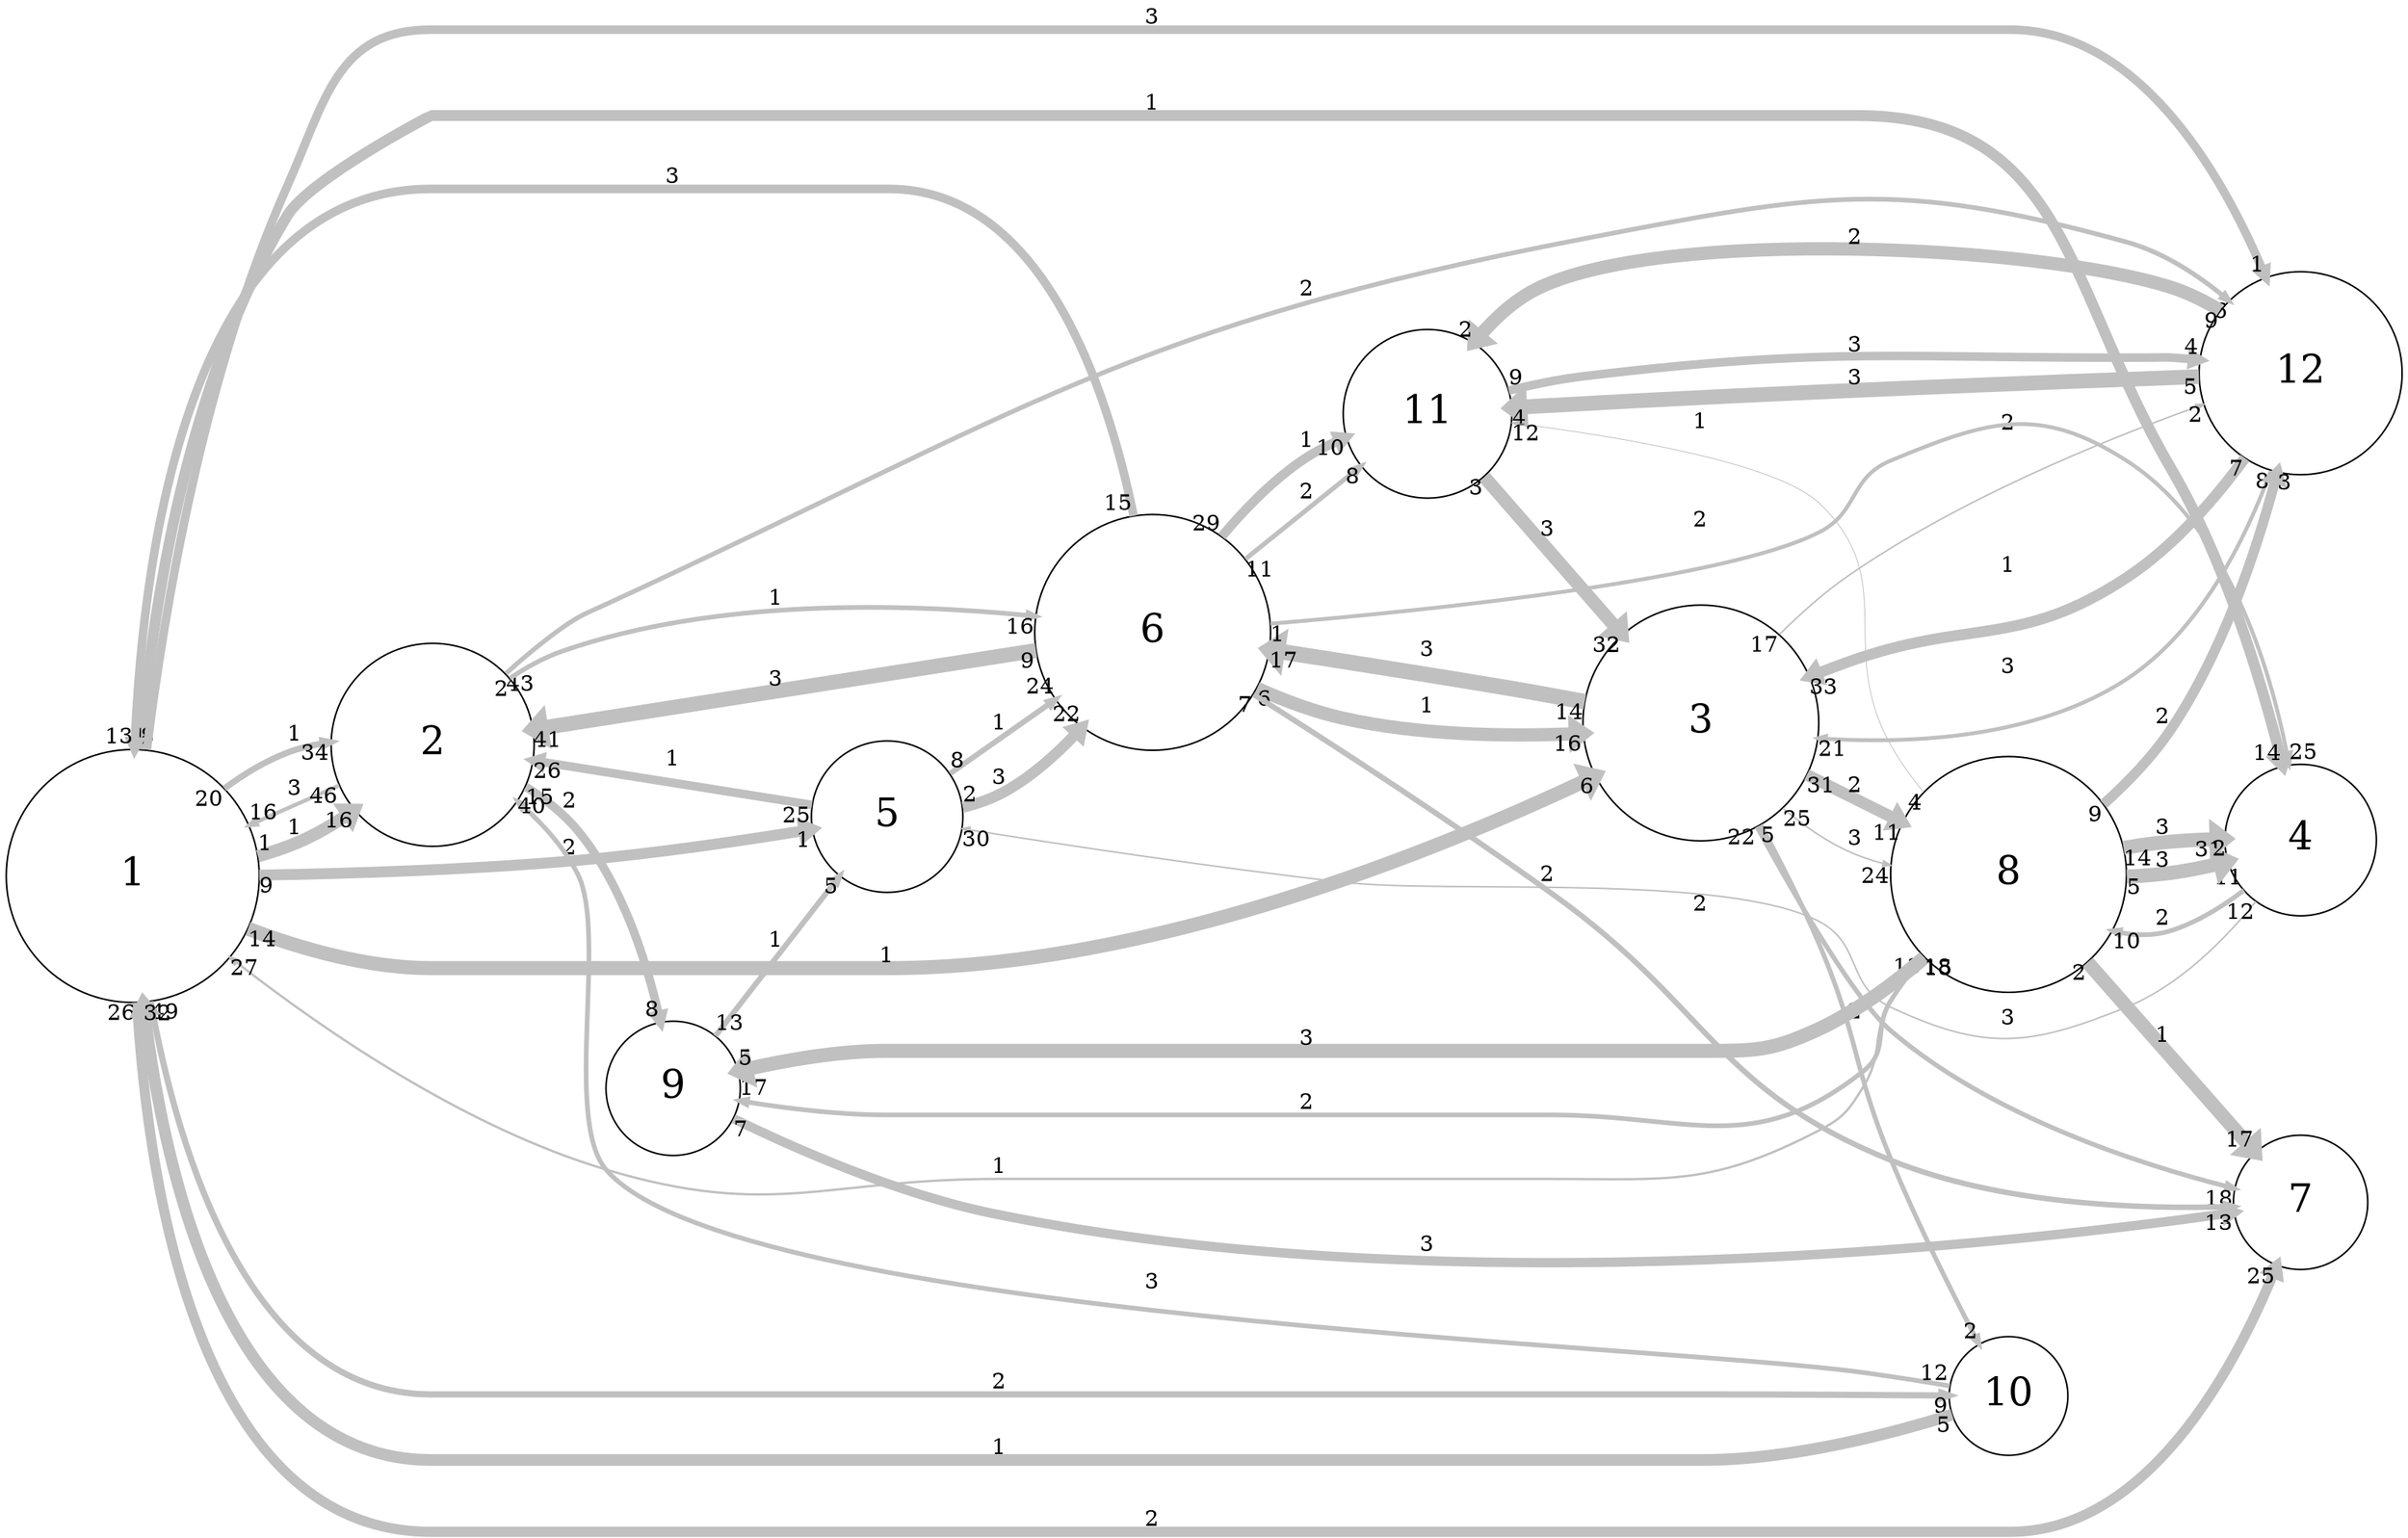 digraph "" {
	graph [bb="0,0,1508.4,965.5",
		overlap=false,
		rankdir=LR,
		ratio=0.5,
		scale=1,
		splines=spline
	];
	node [fontsize=25,
		label="\N",
		shape=circle
	];
	edge [arrowsize=0.5,
		splines=true
	];
	0	[height=2.25,
		label=1,
		pos="81.4,412",
		width=2.25];
	1	[height=1.8,
		label=2,
		pos="269.4,497",
		width=1.8];
	0 -> 1	[key=0,
		capacity=1,
		color=grey,
		from_pd=0,
		head_lp="227.46,462.38",
		headlabel=16,
		label=1,
		lp="183.4,442.25",
		penwidth=8.0,
		pos="e,220.71,454.13 161.72,424.31 170.36,426.83 178.88,429.86 186.78,433.5 195.03,437.31 203.21,442.09 211.02,447.32",
		pt=5,
		tail_lp="165.1,432.56",
		taillabel=1,
		to_pd=15];
	0 -> 1	[key=1,
		capacity=1,
		color=grey,
		from_pd=19,
		head_lp="197.39,489.88",
		headlabel=34,
		label=1,
		lp="183.4,503.25",
		penwidth=4.0,
		pos="e,204.14,498.13 139.75,468.71 152.15,478.05 165.83,486.47 180.03,492 184.29,493.66 188.77,495.01 193.34,496.08",
		pt=13,
		tail_lp="146.5,460.46",
		taillabel=20,
		to_pd=33];
	2	[height=2.1,
		label=3,
		pos="1066.4,509",
		width=2.1];
	0 -> 2	[key=0,
		capacity=1,
		color=grey,
		from_pd=13,
		head_lp="1001.8,483.26",
		headlabel=6,
		label=1,
		lp="554.4,363.25",
		penwidth=9.0,
		pos="e,998.47,475.01 155.5,378.68 189.16,366.2 230.07,355 268.4,355 268.4,355 268.4,355 555.4,355 714.15,355 889.28,424.22 987.46,469.85",
		pt=3,
		tail_lp="162.25,370.43",
		taillabel=14,
		to_pd=5];
	3	[height=1.35,
		label=4,
		pos="1443.4,437",
		width=1.35];
	0 -> 3	[key=0,
		capacity=1,
		color=grey,
		from_pd=7,
		head_lp="1438.3,492.52",
		headlabel=14,
		label=1,
		lp="721.4,901.25",
		penwidth=7.0,
		pos="e,1431.6,484.27 87.355,492.95 95.802,581.1 118.6,723.7 180.03,830 204.16,871.77 220.16,893 268.4,893 268.4,893 268.4,893 1164.4,\
893 1294.8,893 1297.1,788.79 1360.8,675 1392.9,617.54 1415.5,545.22 1428.7,495.46",
		pt=7,
		tail_lp="90.73,501.2",
		taillabel=8,
		to_pd=13];
	4	[height=1.35,
		label=5,
		pos="554.4,453",
		width=1.35];
	0 -> 4	[key=0,
		capacity=2,
		color=grey,
		from_pd=8,
		head_lp="503.05,435.44",
		headlabel=1,
		label=2,
		lp="355.4,430.25",
		penwidth=7.0,
		pos="e,506.42,443.69 162.7,412.09 217.95,412.81 292.95,415.07 358.78,421.5 404.97,426.01 456.84,434.59 495.41,441.65",
		pt=7,
		tail_lp="166.07,403.84",
		taillabel=9,
		to_pd=0];
	6	[height=1.2,
		label=7,
		pos="1443.4,211",
		width=1.2];
	0 -> 6	[key=0,
		capacity=2,
		color=grey,
		from_pd=25,
		head_lp="1435.2,161.82",
		headlabel=25,
		label=2,
		lp="721.4,8.25",
		penwidth=6.5,
		pos="e,1428.5,170.07 84.113,330.6 91.447,210.53 124.78,0 268.4,0 268.4,0 268.4,0 1261.4,0 1345.2,0 1398.6,97.142 1424.3,159.6",
		pt=8,
		tail_lp="77.363,322.35",
		taillabel=26,
		to_pd=24];
	9	[height=1.05,
		label=10,
		pos="1260.4,87",
		width=1.05];
	0 -> 9	[key=0,
		capacity=2,
		color=grey,
		from_pd=48,
		head_lp="1218.9,79.058",
		headlabel=9,
		label=2,
		lp="624.4,98.25",
		penwidth=4.0,
		pos="e,1222.2,87.308 93.312,331.58 111.3,236.2 157.04,90 268.4,90 268.4,90 268.4,90 555.4,90 671.85,90 700.95,88 817.4,88 817.4,88 817.4,\
88 1067.4,88 1116.4,88 1172.4,87.67 1211.3,87.39",
		pt=13,
		tail_lp="100.06,323.33",
		taillabel=49,
		to_pd=8];
	11	[height=1.8,
		label=12,
		pos="1443.4,733",
		width=1.8];
	0 -> 11	[key=0,
		capacity=3,
		color=grey,
		from_pd=3,
		head_lp="1417.8,802.57",
		headlabel=1,
		label=3,
		lp="721.4,957.25",
		penwidth=5.5,
		pos="e,1421.1,794.32 93.177,492.39 115.52,642.2 172.94,949 268.4,949 268.4,949 268.4,949 1261.4,949 1338.3,949 1389,867.5 1416.7,804.63",
		pt=10,
		tail_lp="96.552,500.64",
		taillabel=4,
		to_pd=0];
	1 -> 0	[key=0,
		capacity=3,
		color=grey,
		from_pd=45,
		head_lp="162.4,453.72",
		headlabel=16,
		label=3,
		lp="183.4,468.25",
		penwidth=2.5,
		pos="e,155.65,445.47 209.86,470.25 195.09,463.5 178.95,456.12 163.29,448.97",
		pt=16,
		tail_lp="203.11,462",
		taillabel=46,
		to_pd=15];
	1 -> 11	[key=0,
		capacity=2,
		color=grey,
		from_pd=42,
		head_lp="1388.5,764.54",
		headlabel=6,
		label=2,
		lp="818.4,785.25",
		penwidth=3.0,
		pos="e,1391.9,772.79 314.77,543.75 332.69,560.08 354.49,577.05 377.2,588 704.87,746 797.08,802.45 1160,827 1238.8,832.33 1262.2,830.91 \
1336,803 1352.6,796.74 1369.2,787.55 1384.2,777.88",
		pt=15,
		tail_lp="321.52,535.5",
		taillabel=43,
		to_pd=5];
	5	[height=2.1,
		label=6,
		pos="721.4,566",
		width=2.1];
	1 -> 5	[key=0,
		capacity=1,
		color=grey,
		from_pd=1,
		head_lp="639.82,586.5",
		headlabel=16,
		label=1,
		lp="484.4,592.25",
		penwidth=3.0,
		pos="e,646.57,578.25 317.62,540.27 328.25,547.81 339.98,554.63 352.03,559 445.34,592.86 560.9,588.24 637.43,579.35",
		pt=15,
		tail_lp="321,548.52",
		taillabel=2,
		to_pd=15];
	8	[height=1.2,
		label=9,
		pos="420.4,280",
		width=1.2];
	1 -> 8	[key=0,
		capacity=2,
		color=grey,
		from_pd=14,
		head_lp="414.8,331",
		headlabel=8,
		label=2,
		lp="355.4,457.25",
		penwidth=5.5,
		pos="e,411.42,322.75 328.04,468.82 339.34,461.31 350.3,452.35 358.78,442 384.44,410.66 399.89,367.36 408.77,333.41",
		pt=10,
		tail_lp="334.79,460.57",
		taillabel=15,
		to_pd=7];
	2 -> 6	[key=0,
		capacity=3,
		color=grey,
		from_pd=21,
		head_lp="1393.9,227.36",
		headlabel=18,
		label=3,
		lp="1260.4,323.25",
		penwidth=3.0,
		pos="e,1400.6,219.11 1104.3,443.33 1134.3,390.74 1173.4,324.2 1184.8,314.5 1245.7,262.73 1335.7,234.61 1391.6,221.22",
		pt=15,
		tail_lp="1097.5,435.08",
		taillabel=22,
		to_pd=17];
	2 -> 9	[key=0,
		capacity=2,
		color=grey,
		from_pd=4,
		head_lp="1237.8,128.23",
		headlabel=2,
		label=2,
		lp="1163.4,327.25",
		penwidth=3.0,
		pos="e,1241.1,119.98 1106.1,444.07 1118.5,421.69 1131.7,396.17 1142,372 1166.7,314.09 1161.2,295.35 1184.8,237 1200.1,199.17 1221,157.75 \
1236.8,128.04",
		pt=15,
		tail_lp="1109.4,435.82",
		taillabel=5,
		to_pd=1];
	2 -> 11	[key=0,
		capacity=2,
		color=grey,
		from_pd=16,
		head_lp="1378,704.37",
		headlabel=2,
		label=2,
		lp="1260.4,703.25",
		penwidth=1.0,
		pos="e,1381.4,712.62 1116.2,565.94 1129.5,579.47 1144.6,593.13 1160,604 1227.7,651.61 1315.7,688.5 1375.4,710.41",
		pt=19,
		tail_lp="1109.4,557.69",
		taillabel=17,
		to_pd=1];
	2 -> 5	[key=0,
		capacity=3,
		color=grey,
		from_pd=13,
		head_lp="803.3,546.88",
		headlabel=17,
		label=3,
		lp="894.4,556.25",
		penwidth=10.0,
		pos="e,796.55,555.13 991.82,523.21 977.44,525.88 962.46,528.59 948.4,531 902.36,538.89 850.92,546.92 808.75,553.29",
		pt=1,
		tail_lp="985.07,514.96",
		taillabel=14,
		to_pd=16];
	7	[height=2.1,
		label=8,
		pos="1260.4,416",
		width=2.1];
	2 -> 7	[key=0,
		capacity=3,
		color=grey,
		from_pd=24,
		head_lp="1178.1,414.83",
		headlabel=24,
		label=3,
		lp="1163.4,440.25",
		penwidth=1.0,
		pos="e,1184.8,423.08 1120.9,456.11 1132.9,446.59 1146.3,437.73 1160,431.5 1166,428.79 1172.3,426.55 1178.8,424.69",
		pt=19,
		tail_lp="1127.6,464.36",
		taillabel=25,
		to_pd=23];
	2 -> 7	[key=1,
		capacity=2,
		color=grey,
		from_pd=30,
		head_lp="1185.1,440.49",
		headlabel=11,
		label=2,
		lp="1163.4,471.25",
		penwidth=7.5,
		pos="e,1191.8,448.74 1134.8,476.34 1149.8,469.07 1165.9,461.3 1181.3,453.84",
		pt=6,
		tail_lp="1141.6,484.59",
		taillabel=31,
		to_pd=10];
	3 -> 4	[key=0,
		capacity=2,
		color=grey,
		from_pd=11,
		head_lp="609.38,435.83",
		headlabel=30,
		label=2,
		lp="969.4,413.25",
		penwidth=1.0,
		pos="e,602.63,444.08 1415.2,397.08 1396.1,372.97 1368.4,344.39 1336,331 1273.9,305.34 1245.3,301.75 1184.8,331 1157.2,344.33 1169.1,370.68 \
1142,385 1082.6,416.43 907.15,399.19 840.4,407 759.23,416.49 665.84,432.56 608.72,442.97",
		pt=19,
		tail_lp="1408.4,388.83",
		taillabel=12,
		to_pd=29];
	3 -> 7	[key=0,
		capacity=2,
		color=grey,
		from_pd=10,
		head_lp="1341.2,441.45",
		headlabel=10,
		label=2,
		lp="1357.4,445.25",
		penwidth=3.0,
		pos="e,1334.5,433.2 1394.6,438.21 1381.4,438.07 1367.1,437.47 1354,436 1350.6,435.62 1347.2,435.17 1343.7,434.66",
		pt=15,
		tail_lp="1387.8,429.96",
		taillabel=11,
		to_pd=9];
	4 -> 1	[key=0,
		capacity=1,
		color=grey,
		from_pd=24,
		head_lp="340.66,478.88",
		headlabel=26,
		label=1,
		lp="420.4,489.25",
		penwidth=5.5,
		pos="e,333.91,487.13 505.95,460.38 461.99,467.21 395.88,477.49 344.88,485.42",
		pt=10,
		tail_lp="499.2,452.13",
		taillabel=25,
		to_pd=25];
	4 -> 5	[key=0,
		capacity=3,
		color=grey,
		from_pd=1,
		head_lp="669.31,496.83",
		headlabel=22,
		label=3,
		lp="624.4,474.25",
		penwidth=7.0,
		pos="e,676.06,505.08 603.23,456.7 611.74,458.61 620.27,461.41 627.78,465.5 642.42,473.47 656.01,484.64 668.01,496.66",
		pt=7,
		tail_lp="606.6,464.95",
		taillabel=2,
		to_pd=21];
	4 -> 5	[key=1,
		capacity=1,
		color=grey,
		from_pd=7,
		head_lp="651.57,515.24",
		headlabel=24,
		label=1,
		lp="624.4,508.25",
		penwidth=3.5,
		pos="e,658.32,523.49 594.92,480.07 611.45,491.38 631.17,504.89 650.02,517.8",
		pt=14,
		tail_lp="591.55,488.32",
		taillabel=8,
		to_pd=23];
	9 -> 0	[key=0,
		capacity=1,
		color=grey,
		from_pd=4,
		head_lp="95.249,339.47",
		headlabel=32,
		label=1,
		lp="624.4,56.25",
		penwidth=7.5,
		pos="e,88.499,331.22 1224.1,75.404 1185.9,63.908 1123,48 1067.4,48 268.4,48 268.4,48 268.4,48 146.52,48 104.46,211.82 89.975,319.66",
		pt=6,
		tail_lp="1220.7,67.154",
		taillabel=5,
		to_pd=31];
	9 -> 1	[key=0,
		capacity=3,
		color=grey,
		from_pd=11,
		head_lp="315.91,451.73",
		headlabel=40,
		label=3,
		lp="721.4,154.25",
		penwidth=3.0,
		pos="e,322.66,459.98 1223,93.388 1205.9,96.249 1185.3,99.527 1166.8,102 1047.8,117.84 463.41,126.56 377.2,228 350.16,259.82 377.33,377.59 \
358.78,415 351.7,429.26 341.03,442.29 329.52,453.56",
		pt=15,
		tail_lp="1216.2,101.64",
		taillabel=12,
		to_pd=39];
	11 -> 2	[key=0,
		capacity=1,
		color=grey,
		from_pd=6,
		head_lp="1142.9,530.65",
		headlabel=33,
		label=1,
		lp="1260.4,608.25",
		penwidth=7.0,
		pos="e,1136.1,538.9 1409.3,677.61 1390.8,650.86 1365.5,620.34 1336,600.5 1268.3,554.95 1236.9,575.54 1160,548 1155.6,546.43 1151.2,544.76 \
1146.6,543.03",
		pt=7,
		tail_lp="1405.9,669.36",
		taillabel=7,
		to_pd=32];
	11 -> 2	[key=1,
		capacity=3,
		color=grey,
		from_pd=7,
		head_lp="1149.2,500.42",
		headlabel=21,
		label=3,
		lp="1260.4,543.25",
		penwidth=2.5,
		pos="e,1142.5,508.67 1425.9,670.52 1410.5,625.19 1382.7,566.59 1336,535.5 1306.5,515.89 1218.3,510.19 1151,508.82",
		pt=16,
		tail_lp="1422.6,662.27",
		taillabel=8,
		to_pd=20];
	10	[height=1.5,
		label=11,
		pos="894.4,700",
		width=1.5];
	11 -> 10	[key=0,
		capacity=3,
		color=grey,
		from_pd=4,
		head_lp="951.71,714.31",
		headlabel=4,
		label=3,
		lp="1163.4,729.25",
		penwidth=9.5,
		pos="e,948.34,706.06 1378.4,730.82 1290.8,727.59 1128.7,720.73 990.8,710 981,709.24 970.65,708.3 960.53,707.3",
		pt=2,
		tail_lp="1375,722.57",
		taillabel=5,
		to_pd=3];
	11 -> 10	[key=1,
		capacity=2,
		color=grey,
		from_pd=8,
		head_lp="929.35,746.48",
		headlabel=2,
		label=2,
		lp="1163.4,814.25",
		penwidth=8.5,
		pos="e,932.72,738.23 1384,759.6 1368.7,765.59 1352,771.28 1336,775 1186.6,809.87 1135.9,823.85 990.8,774 973.24,767.97 956.4,757.25 941.9,\
745.81",
		pt=4,
		tail_lp="1380.6,751.35",
		taillabel=9,
		to_pd=1];
	5 -> 0	[key=0,
		capacity=3,
		color=grey,
		from_pd=14,
		head_lp="75.63,501.63",
		headlabel=13,
		label=3,
		lp="420.4,854.25",
		penwidth=5.5,
		pos="e,82.38,493.38 709.22,641.03 692.12,723.97 650.76,846 555.4,846 268.4,846 268.4,846 268.4,846 121.09,846 88.94,632.15 82.862,504.67",
		pt=10,
		tail_lp="702.47,649.28",
		taillabel=15,
		to_pd=12];
	5 -> 1	[key=0,
		capacity=3,
		color=grey,
		from_pd=8,
		head_lp="340.67,498.49",
		headlabel=41,
		label=3,
		lp="484.4,537.25",
		penwidth=9.5,
		pos="e,333.92,506.74 646.36,554.65 563.44,541.93 429.74,521.43 346.13,508.61",
		pt=2,
		tail_lp="642.99,546.4",
		taillabel=9,
		to_pd=40];
	5 -> 2	[key=0,
		capacity=1,
		color=grey,
		from_pd=5,
		head_lp="984.01,493.27",
		headlabel=16,
		label=1,
		lp="894.4,519.25",
		penwidth=8.5,
		pos="e,990.76,501.52 787.68,529.2 804.36,521.52 822.63,514.53 840.4,510.5 885.31,500.31 936.57,499.19 978.81,500.94",
		pt=4,
		tail_lp="784.3,520.95",
		taillabel=6,
		to_pd=15];
	5 -> 3	[key=0,
		capacity=2,
		color=grey,
		from_pd=0,
		head_lp="1429.9,493.64",
		headlabel=25,
		label=2,
		lp="1066.4,635.25",
		penwidth=2.5,
		pos="e,1436.7,485.39 796.75,573.98 909.17,586.47 1112.5,610.95 1142,627.5 1168,642.07 1157.9,666.36 1184.8,679 1245.6,707.54 1279.7,715.73 \
1336,679 1398.5,638.17 1424.6,551.45 1435.2,493.69",
		pt=16,
		tail_lp="800.13,565.73",
		taillabel=1,
		to_pd=24];
	5 -> 6	[key=0,
		capacity=2,
		color=grey,
		from_pd=6,
		head_lp="1396.7,199.32",
		headlabel=1,
		label=2,
		lp="1066.4,395.25",
		penwidth=3.5,
		pos="e,1400.1,207.57 786.16,526.08 837.37,493.53 910.71,445.77 972.78,401 1070.1,330.82 1073.3,278.28 1184.8,234 1251.9,207.35 1336.3,\
205.1 1389.8,207.12",
		pt=14,
		tail_lp="782.79,517.83",
		taillabel=7,
		to_pd=0];
	5 -> 10	[key=0,
		capacity=1,
		color=grey,
		from_pd=28,
		head_lp="835.04,678.32",
		headlabel=10,
		label=1,
		lp="818.4,684.25",
		penwidth=6.0,
		pos="e,841.79,686.57 766.1,627.56 780.2,644.09 796.91,660.75 815.03,673 820.09,676.43 825.64,679.46 831.36,682.13",
		pt=9,
		tail_lp="759.35,635.81",
		taillabel=29,
		to_pd=9];
	5 -> 10	[key=1,
		capacity=2,
		color=grey,
		from_pd=10,
		head_lp="847.8,658.66",
		headlabel=8,
		label=2,
		lp="818.4,649.25",
		penwidth=3.0,
		pos="e,851.17,666.91 781.25,612.12 801.64,628.09 824.27,645.83 843.84,661.16",
		pt=15,
		tail_lp="774.5,620.37",
		taillabel=11,
		to_pd=7];
	8 -> 4	[key=0,
		capacity=1,
		color=grey,
		from_pd=12,
		head_lp="520.78,406.43",
		headlabel=5,
		label=1,
		lp="484.4,375.25",
		penwidth=3.5,
		pos="e,524.16,414.68 447.48,314.18 467.67,340.64 495.85,377.57 518.06,406.69",
		pt=14,
		tail_lp="454.23,322.43",
		taillabel=13,
		to_pd=4];
	8 -> 6	[key=0,
		capacity=3,
		color=grey,
		from_pd=6,
		head_lp="1393.6,212.35",
		headlabel=13,
		label=3,
		lp="894.4,182.25",
		penwidth=6.0,
		pos="e,1400.3,204.1 459.21,260.55 498.49,241.43 562.31,213.38 621.03,201 905.43,141.04 1257.6,182.89 1389.4,202.45",
		pt=9,
		tail_lp="462.59,252.3",
		taillabel=7,
		to_pd=12];
	7 -> 0	[key=0,
		capacity=1,
		color=grey,
		from_pd=12,
		head_lp="150.4,351.58",
		headlabel=27,
		label=1,
		lp="624.4,231.25",
		penwidth=1.5,
		pos="e,143.65,359.83 1205.5,363.57 1197.9,354.52 1190.7,344.84 1184.8,335 1163.7,299.72 1177.5,273.67 1142,253 1075.1,214.07 1047.8,223 \
970.4,223 623.4,223 623.4,223 623.4,223 513.96,223 482.1,196.79 377.2,228 291.21,253.58 205.65,311.53 149.03,355.61",
		pt=18,
		tail_lp="1212.3,355.32",
		taillabel=13,
		to_pd=26];
	7 -> 3	[key=0,
		capacity=3,
		color=grey,
		from_pd=13,
		head_lp="1389.9,414.48",
		headlabel=31,
		label=3,
		lp="1357.4,424.25",
		penwidth=9.0,
		pos="e,1396.6,422.73 1336.4,413.49 1344.7,413.84 1352.9,414.48 1360.8,415.5 1368.6,416.51 1376.7,418.05 1384.7,419.84",
		pt=3,
		tail_lp="1343.2,405.24",
		taillabel=14,
		to_pd=30];
	7 -> 3	[key=1,
		capacity=3,
		color=grey,
		from_pd=4,
		head_lp="1405.4,419.35",
		headlabel=2,
		label=3,
		lp="1357.4,403.25",
		penwidth=9.0,
		pos="e,1402,411.1 1332.6,392.69 1342.1,391.89 1351.7,392.28 1360.8,394.5 1371,397.01 1381.4,401.06 1391.2,405.69",
		pt=3,
		tail_lp="1336,384.44",
		taillabel=5,
		to_pd=1];
	7 -> 6	[key=0,
		capacity=1,
		color=grey,
		from_pd=1,
		head_lp="1407.2,251.48",
		headlabel=17,
		label=1,
		lp="1357.4,316.25",
		penwidth=9.0,
		pos="e,1413.9,243.23 1311.1,359.71 1341.1,325.77 1378.6,283.27 1405.8,252.41",
		pt=3,
		tail_lp="1307.7,351.46",
		taillabel=2,
		to_pd=16];
	7 -> 11	[key=0,
		capacity=2,
		color=grey,
		from_pd=8,
		head_lp="1432.4,661.11",
		headlabel=3,
		label=2,
		lp="1357.4,512.25",
		penwidth=6.5,
		pos="e,1429,669.36 1321.8,460.46 1336,473.13 1350.1,487.8 1360.8,503.5 1392.6,550.42 1413.4,611.11 1426.1,658.29",
		pt=8,
		tail_lp="1318.4,468.71",
		taillabel=9,
		to_pd=2];
	7 -> 8	[key=0,
		capacity=2,
		color=grey,
		from_pd=17,
		head_lp="469.88,280.1",
		headlabel=17,
		label=2,
		lp="818.4,271.25",
		penwidth=3.0,
		pos="e,463.13,271.85 1206,363.28 1198.3,354.27 1191,344.68 1184.8,335 1173.5,317.17 1183.4,303.99 1166.8,291 1097.2,236.82 1058.6,263 \
970.4,263 553.4,263 553.4,263 553.4,263 526.58,263 496.94,266.5 472.55,270.32",
		pt=15,
		tail_lp="1199.2,371.53",
		taillabel=18,
		to_pd=16];
	7 -> 8	[key=1,
		capacity=3,
		color=grey,
		from_pd=14,
		head_lp="465.69,300.56",
		headlabel=5,
		label=3,
		lp="818.4,314.25",
		penwidth=9.0,
		pos="e,462.31,292.31 1208.6,360.4 1189.5,343.26 1166.5,326.43 1142,317 1008.1,265.48 962.86,306 819.4,306 553.4,306 553.4,306 553.4,306 \
526.92,306 498.02,300.9 474.02,295.22",
		pt=3,
		tail_lp="1215.3,368.65",
		taillabel=15,
		to_pd=4];
	7 -> 10	[key=0,
		capacity=1,
		color=grey,
		from_pd=3,
		head_lp="955.43,686.85",
		headlabel=12,
		label=1,
		lp="1066.4,697.25",
		penwidth=0.5,
		pos="e,948.68,695.1 1208,471.14 1199.4,482.14 1191.2,494.02 1184.8,506 1153.6,564.08 1190.5,603.41 1142,648 1115.1,672.71 1018.4,687.31 \
954.38,694.47",
		pt=20,
		tail_lp="1204.6,479.39",
		taillabel=4,
		to_pd=11];
	10 -> 2	[key=0,
		capacity=3,
		color=grey,
		from_pd=2,
		head_lp="1008.6,573.54",
		headlabel=32,
		label=3,
		lp="969.4,623.25",
		penwidth=8.5,
		pos="e,1015.3,565.29 931.04,659.96 953.18,635.08 982.17,602.51 1007.6,573.99",
		pt=4,
		tail_lp="927.66,651.71",
		taillabel=3,
		to_pd=31];
	10 -> 11	[key=0,
		capacity=3,
		color=grey,
		from_pd=8,
		head_lp="1376.5,738.35",
		headlabel=4,
		label=3,
		lp="1163.4,776.25",
		penwidth=5.5,
		pos="e,1379.8,746.6 938.51,731.73 947.23,736.71 956.62,741.15 966.03,744 1103.5,785.63 1273.6,765.73 1368.9,748.61",
		pt=10,
		tail_lp="941.89,723.48",
		taillabel=9,
		to_pd=3];
}
